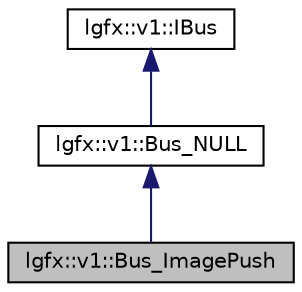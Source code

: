 digraph "lgfx::v1::Bus_ImagePush"
{
 // LATEX_PDF_SIZE
  edge [fontname="Helvetica",fontsize="10",labelfontname="Helvetica",labelfontsize="10"];
  node [fontname="Helvetica",fontsize="10",shape=record];
  Node1 [label="lgfx::v1::Bus_ImagePush",height=0.2,width=0.4,color="black", fillcolor="grey75", style="filled", fontcolor="black",tooltip="コマンド体系を持たず、画面全体を送信するタイプのバスの基本形として使用する"];
  Node2 -> Node1 [dir="back",color="midnightblue",fontsize="10",style="solid",fontname="Helvetica"];
  Node2 [label="lgfx::v1::Bus_NULL",height=0.2,width=0.4,color="black", fillcolor="white", style="filled",URL="$d2/dcb/structlgfx_1_1v1_1_1Bus__NULL.html",tooltip=" "];
  Node3 -> Node2 [dir="back",color="midnightblue",fontsize="10",style="solid",fontname="Helvetica"];
  Node3 [label="lgfx::v1::IBus",height=0.2,width=0.4,color="black", fillcolor="white", style="filled",URL="$d4/d03/structlgfx_1_1v1_1_1IBus.html",tooltip=" "];
}
